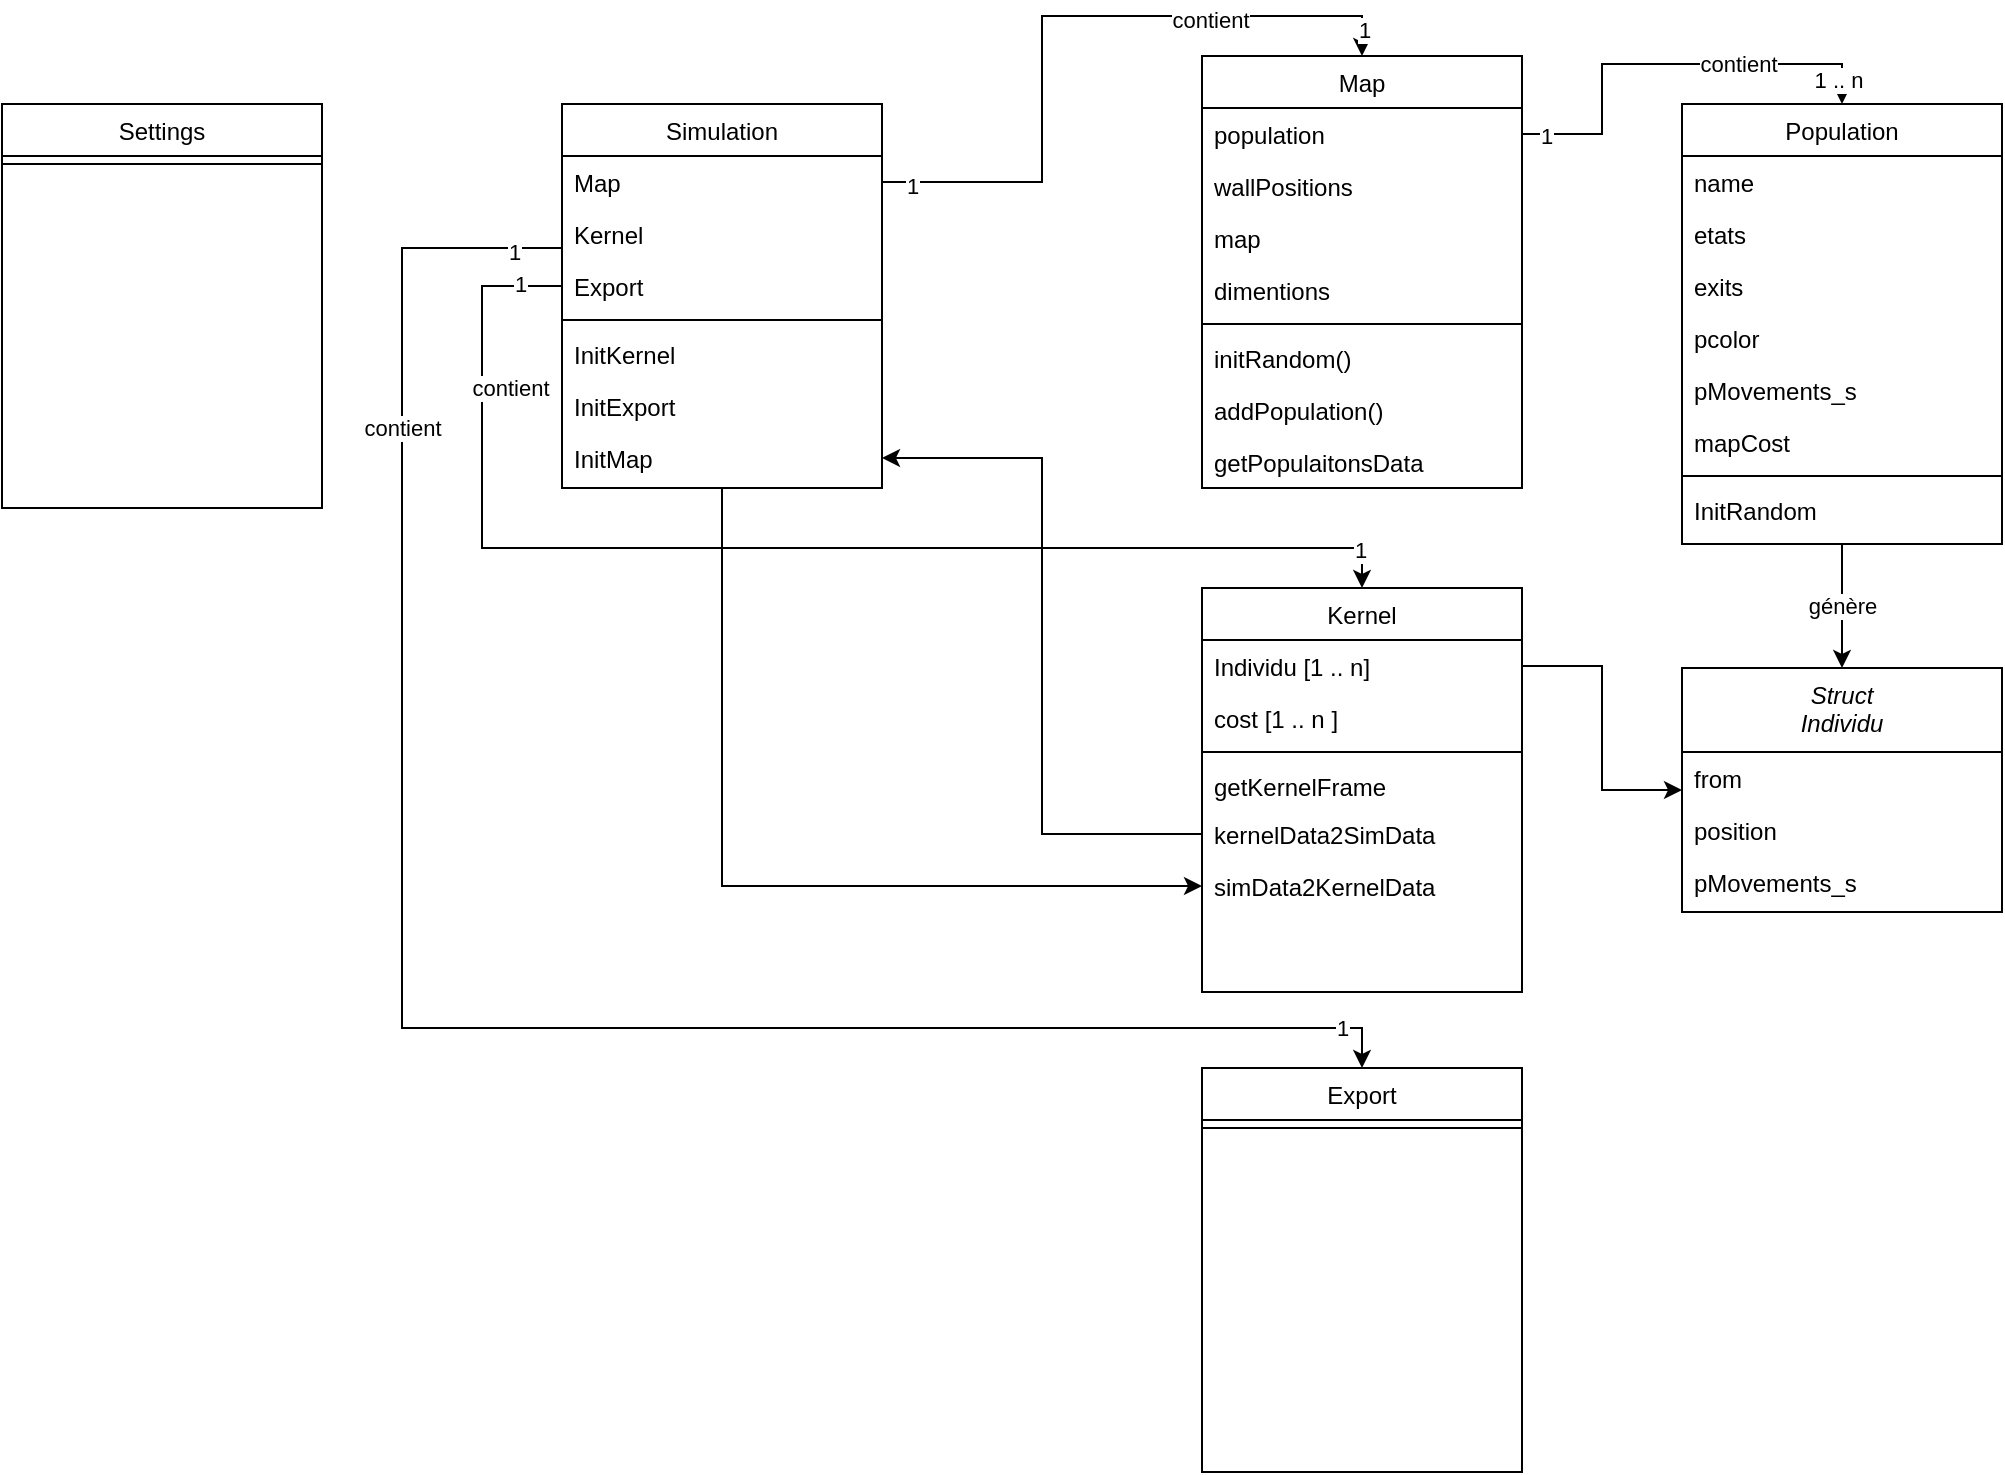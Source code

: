 <mxfile version="21.6.1" type="device">
  <diagram id="C5RBs43oDa-KdzZeNtuy" name="Page-1">
    <mxGraphModel dx="2021" dy="824" grid="1" gridSize="10" guides="1" tooltips="1" connect="1" arrows="1" fold="1" page="1" pageScale="1" pageWidth="827" pageHeight="1169" math="0" shadow="0">
      <root>
        <mxCell id="WIyWlLk6GJQsqaUBKTNV-0" />
        <mxCell id="WIyWlLk6GJQsqaUBKTNV-1" parent="WIyWlLk6GJQsqaUBKTNV-0" />
        <mxCell id="oUPcQ8sLtJiS37KYUQau-78" value="génère" style="edgeStyle=orthogonalEdgeStyle;rounded=0;orthogonalLoop=1;jettySize=auto;html=1;entryX=0.5;entryY=0;entryDx=0;entryDy=0;" parent="WIyWlLk6GJQsqaUBKTNV-1" source="zkfFHV4jXpPFQw0GAbJ--6" target="oUPcQ8sLtJiS37KYUQau-69" edge="1">
          <mxGeometry relative="1" as="geometry" />
        </mxCell>
        <mxCell id="zkfFHV4jXpPFQw0GAbJ--6" value="Population" style="swimlane;fontStyle=0;align=center;verticalAlign=top;childLayout=stackLayout;horizontal=1;startSize=26;horizontalStack=0;resizeParent=1;resizeLast=0;collapsible=1;marginBottom=0;rounded=0;shadow=0;strokeWidth=1;" parent="WIyWlLk6GJQsqaUBKTNV-1" vertex="1">
          <mxGeometry x="160" y="118" width="160" height="220" as="geometry">
            <mxRectangle x="130" y="380" width="160" height="26" as="alternateBounds" />
          </mxGeometry>
        </mxCell>
        <mxCell id="zkfFHV4jXpPFQw0GAbJ--7" value="name" style="text;align=left;verticalAlign=top;spacingLeft=4;spacingRight=4;overflow=hidden;rotatable=0;points=[[0,0.5],[1,0.5]];portConstraint=eastwest;" parent="zkfFHV4jXpPFQw0GAbJ--6" vertex="1">
          <mxGeometry y="26" width="160" height="26" as="geometry" />
        </mxCell>
        <mxCell id="zkfFHV4jXpPFQw0GAbJ--8" value="etats" style="text;align=left;verticalAlign=top;spacingLeft=4;spacingRight=4;overflow=hidden;rotatable=0;points=[[0,0.5],[1,0.5]];portConstraint=eastwest;rounded=0;shadow=0;html=0;" parent="zkfFHV4jXpPFQw0GAbJ--6" vertex="1">
          <mxGeometry y="52" width="160" height="26" as="geometry" />
        </mxCell>
        <mxCell id="oUPcQ8sLtJiS37KYUQau-1" value="exits" style="text;align=left;verticalAlign=top;spacingLeft=4;spacingRight=4;overflow=hidden;rotatable=0;points=[[0,0.5],[1,0.5]];portConstraint=eastwest;rounded=0;shadow=0;html=0;" parent="zkfFHV4jXpPFQw0GAbJ--6" vertex="1">
          <mxGeometry y="78" width="160" height="26" as="geometry" />
        </mxCell>
        <mxCell id="oUPcQ8sLtJiS37KYUQau-4" value="pcolor" style="text;align=left;verticalAlign=top;spacingLeft=4;spacingRight=4;overflow=hidden;rotatable=0;points=[[0,0.5],[1,0.5]];portConstraint=eastwest;rounded=0;shadow=0;html=0;" parent="zkfFHV4jXpPFQw0GAbJ--6" vertex="1">
          <mxGeometry y="104" width="160" height="26" as="geometry" />
        </mxCell>
        <mxCell id="oUPcQ8sLtJiS37KYUQau-3" value="pMovements_s" style="text;align=left;verticalAlign=top;spacingLeft=4;spacingRight=4;overflow=hidden;rotatable=0;points=[[0,0.5],[1,0.5]];portConstraint=eastwest;rounded=0;shadow=0;html=0;" parent="zkfFHV4jXpPFQw0GAbJ--6" vertex="1">
          <mxGeometry y="130" width="160" height="26" as="geometry" />
        </mxCell>
        <mxCell id="oUPcQ8sLtJiS37KYUQau-2" value="mapCost" style="text;align=left;verticalAlign=top;spacingLeft=4;spacingRight=4;overflow=hidden;rotatable=0;points=[[0,0.5],[1,0.5]];portConstraint=eastwest;rounded=0;shadow=0;html=0;" parent="zkfFHV4jXpPFQw0GAbJ--6" vertex="1">
          <mxGeometry y="156" width="160" height="26" as="geometry" />
        </mxCell>
        <mxCell id="zkfFHV4jXpPFQw0GAbJ--9" value="" style="line;html=1;strokeWidth=1;align=left;verticalAlign=middle;spacingTop=-1;spacingLeft=3;spacingRight=3;rotatable=0;labelPosition=right;points=[];portConstraint=eastwest;" parent="zkfFHV4jXpPFQw0GAbJ--6" vertex="1">
          <mxGeometry y="182" width="160" height="8" as="geometry" />
        </mxCell>
        <mxCell id="oUPcQ8sLtJiS37KYUQau-14" value="InitRandom" style="text;align=left;verticalAlign=top;spacingLeft=4;spacingRight=4;overflow=hidden;rotatable=0;points=[[0,0.5],[1,0.5]];portConstraint=eastwest;rounded=0;shadow=0;html=0;" parent="zkfFHV4jXpPFQw0GAbJ--6" vertex="1">
          <mxGeometry y="190" width="160" height="26" as="geometry" />
        </mxCell>
        <mxCell id="oUPcQ8sLtJiS37KYUQau-6" value="Map" style="swimlane;fontStyle=0;align=center;verticalAlign=top;childLayout=stackLayout;horizontal=1;startSize=26;horizontalStack=0;resizeParent=1;resizeLast=0;collapsible=1;marginBottom=0;rounded=0;shadow=0;strokeWidth=1;" parent="WIyWlLk6GJQsqaUBKTNV-1" vertex="1">
          <mxGeometry x="-80" y="94" width="160" height="216" as="geometry">
            <mxRectangle x="130" y="380" width="160" height="26" as="alternateBounds" />
          </mxGeometry>
        </mxCell>
        <mxCell id="oUPcQ8sLtJiS37KYUQau-7" value="population " style="text;align=left;verticalAlign=top;spacingLeft=4;spacingRight=4;overflow=hidden;rotatable=0;points=[[0,0.5],[1,0.5]];portConstraint=eastwest;" parent="oUPcQ8sLtJiS37KYUQau-6" vertex="1">
          <mxGeometry y="26" width="160" height="26" as="geometry" />
        </mxCell>
        <mxCell id="oUPcQ8sLtJiS37KYUQau-8" value="wallPositions" style="text;align=left;verticalAlign=top;spacingLeft=4;spacingRight=4;overflow=hidden;rotatable=0;points=[[0,0.5],[1,0.5]];portConstraint=eastwest;rounded=0;shadow=0;html=0;" parent="oUPcQ8sLtJiS37KYUQau-6" vertex="1">
          <mxGeometry y="52" width="160" height="26" as="geometry" />
        </mxCell>
        <mxCell id="oUPcQ8sLtJiS37KYUQau-9" value="map" style="text;align=left;verticalAlign=top;spacingLeft=4;spacingRight=4;overflow=hidden;rotatable=0;points=[[0,0.5],[1,0.5]];portConstraint=eastwest;rounded=0;shadow=0;html=0;" parent="oUPcQ8sLtJiS37KYUQau-6" vertex="1">
          <mxGeometry y="78" width="160" height="26" as="geometry" />
        </mxCell>
        <mxCell id="oUPcQ8sLtJiS37KYUQau-10" value="dimentions" style="text;align=left;verticalAlign=top;spacingLeft=4;spacingRight=4;overflow=hidden;rotatable=0;points=[[0,0.5],[1,0.5]];portConstraint=eastwest;rounded=0;shadow=0;html=0;" parent="oUPcQ8sLtJiS37KYUQau-6" vertex="1">
          <mxGeometry y="104" width="160" height="26" as="geometry" />
        </mxCell>
        <mxCell id="oUPcQ8sLtJiS37KYUQau-13" value="" style="line;html=1;strokeWidth=1;align=left;verticalAlign=middle;spacingTop=-1;spacingLeft=3;spacingRight=3;rotatable=0;labelPosition=right;points=[];portConstraint=eastwest;" parent="oUPcQ8sLtJiS37KYUQau-6" vertex="1">
          <mxGeometry y="130" width="160" height="8" as="geometry" />
        </mxCell>
        <mxCell id="oUPcQ8sLtJiS37KYUQau-15" value="initRandom()" style="text;align=left;verticalAlign=top;spacingLeft=4;spacingRight=4;overflow=hidden;rotatable=0;points=[[0,0.5],[1,0.5]];portConstraint=eastwest;rounded=0;shadow=0;html=0;" parent="oUPcQ8sLtJiS37KYUQau-6" vertex="1">
          <mxGeometry y="138" width="160" height="26" as="geometry" />
        </mxCell>
        <mxCell id="oUPcQ8sLtJiS37KYUQau-16" value="addPopulation()" style="text;align=left;verticalAlign=top;spacingLeft=4;spacingRight=4;overflow=hidden;rotatable=0;points=[[0,0.5],[1,0.5]];portConstraint=eastwest;rounded=0;shadow=0;html=0;" parent="oUPcQ8sLtJiS37KYUQau-6" vertex="1">
          <mxGeometry y="164" width="160" height="26" as="geometry" />
        </mxCell>
        <mxCell id="oUPcQ8sLtJiS37KYUQau-67" value="getPopulaitonsData" style="text;align=left;verticalAlign=top;spacingLeft=4;spacingRight=4;overflow=hidden;rotatable=0;points=[[0,0.5],[1,0.5]];portConstraint=eastwest;rounded=0;shadow=0;html=0;" parent="oUPcQ8sLtJiS37KYUQau-6" vertex="1">
          <mxGeometry y="190" width="160" height="26" as="geometry" />
        </mxCell>
        <mxCell id="oUPcQ8sLtJiS37KYUQau-17" style="edgeStyle=orthogonalEdgeStyle;rounded=0;orthogonalLoop=1;jettySize=auto;html=1;entryX=0.5;entryY=0;entryDx=0;entryDy=0;" parent="WIyWlLk6GJQsqaUBKTNV-1" source="oUPcQ8sLtJiS37KYUQau-7" target="zkfFHV4jXpPFQw0GAbJ--6" edge="1">
          <mxGeometry relative="1" as="geometry" />
        </mxCell>
        <mxCell id="oUPcQ8sLtJiS37KYUQau-18" value="contient" style="edgeLabel;html=1;align=center;verticalAlign=middle;resizable=0;points=[];" parent="oUPcQ8sLtJiS37KYUQau-17" vertex="1" connectable="0">
          <mxGeometry x="0.331" relative="1" as="geometry">
            <mxPoint as="offset" />
          </mxGeometry>
        </mxCell>
        <mxCell id="oUPcQ8sLtJiS37KYUQau-19" value="1" style="edgeLabel;html=1;align=center;verticalAlign=middle;resizable=0;points=[];" parent="oUPcQ8sLtJiS37KYUQau-17" vertex="1" connectable="0">
          <mxGeometry x="-0.888" y="-1" relative="1" as="geometry">
            <mxPoint as="offset" />
          </mxGeometry>
        </mxCell>
        <mxCell id="oUPcQ8sLtJiS37KYUQau-20" value="1 .. n" style="edgeLabel;html=1;align=center;verticalAlign=middle;resizable=0;points=[];" parent="oUPcQ8sLtJiS37KYUQau-17" vertex="1" connectable="0">
          <mxGeometry x="0.888" y="-2" relative="1" as="geometry">
            <mxPoint as="offset" />
          </mxGeometry>
        </mxCell>
        <mxCell id="oUPcQ8sLtJiS37KYUQau-102" style="edgeStyle=orthogonalEdgeStyle;rounded=0;orthogonalLoop=1;jettySize=auto;html=1;entryX=0;entryY=0.5;entryDx=0;entryDy=0;" parent="WIyWlLk6GJQsqaUBKTNV-1" source="oUPcQ8sLtJiS37KYUQau-23" target="oUPcQ8sLtJiS37KYUQau-89" edge="1">
          <mxGeometry relative="1" as="geometry" />
        </mxCell>
        <mxCell id="oUPcQ8sLtJiS37KYUQau-23" value="Simulation" style="swimlane;fontStyle=0;align=center;verticalAlign=top;childLayout=stackLayout;horizontal=1;startSize=26;horizontalStack=0;resizeParent=1;resizeLast=0;collapsible=1;marginBottom=0;rounded=0;shadow=0;strokeWidth=1;" parent="WIyWlLk6GJQsqaUBKTNV-1" vertex="1">
          <mxGeometry x="-400" y="118" width="160" height="192" as="geometry">
            <mxRectangle x="130" y="380" width="160" height="26" as="alternateBounds" />
          </mxGeometry>
        </mxCell>
        <mxCell id="oUPcQ8sLtJiS37KYUQau-24" value="Map" style="text;align=left;verticalAlign=top;spacingLeft=4;spacingRight=4;overflow=hidden;rotatable=0;points=[[0,0.5],[1,0.5]];portConstraint=eastwest;" parent="oUPcQ8sLtJiS37KYUQau-23" vertex="1">
          <mxGeometry y="26" width="160" height="26" as="geometry" />
        </mxCell>
        <mxCell id="oUPcQ8sLtJiS37KYUQau-26" value="Kernel" style="text;align=left;verticalAlign=top;spacingLeft=4;spacingRight=4;overflow=hidden;rotatable=0;points=[[0,0.5],[1,0.5]];portConstraint=eastwest;rounded=0;shadow=0;html=0;" parent="oUPcQ8sLtJiS37KYUQau-23" vertex="1">
          <mxGeometry y="52" width="160" height="26" as="geometry" />
        </mxCell>
        <mxCell id="oUPcQ8sLtJiS37KYUQau-25" value="Export" style="text;align=left;verticalAlign=top;spacingLeft=4;spacingRight=4;overflow=hidden;rotatable=0;points=[[0,0.5],[1,0.5]];portConstraint=eastwest;rounded=0;shadow=0;html=0;" parent="oUPcQ8sLtJiS37KYUQau-23" vertex="1">
          <mxGeometry y="78" width="160" height="26" as="geometry" />
        </mxCell>
        <mxCell id="oUPcQ8sLtJiS37KYUQau-28" value="" style="line;html=1;strokeWidth=1;align=left;verticalAlign=middle;spacingTop=-1;spacingLeft=3;spacingRight=3;rotatable=0;labelPosition=right;points=[];portConstraint=eastwest;" parent="oUPcQ8sLtJiS37KYUQau-23" vertex="1">
          <mxGeometry y="104" width="160" height="8" as="geometry" />
        </mxCell>
        <mxCell id="oUPcQ8sLtJiS37KYUQau-58" value="InitKernel" style="text;align=left;verticalAlign=top;spacingLeft=4;spacingRight=4;overflow=hidden;rotatable=0;points=[[0,0.5],[1,0.5]];portConstraint=eastwest;rounded=0;shadow=0;html=0;" parent="oUPcQ8sLtJiS37KYUQau-23" vertex="1">
          <mxGeometry y="112" width="160" height="26" as="geometry" />
        </mxCell>
        <mxCell id="oUPcQ8sLtJiS37KYUQau-59" value="InitExport" style="text;align=left;verticalAlign=top;spacingLeft=4;spacingRight=4;overflow=hidden;rotatable=0;points=[[0,0.5],[1,0.5]];portConstraint=eastwest;rounded=0;shadow=0;html=0;" parent="oUPcQ8sLtJiS37KYUQau-23" vertex="1">
          <mxGeometry y="138" width="160" height="26" as="geometry" />
        </mxCell>
        <mxCell id="oUPcQ8sLtJiS37KYUQau-60" value="InitMap" style="text;align=left;verticalAlign=top;spacingLeft=4;spacingRight=4;overflow=hidden;rotatable=0;points=[[0,0.5],[1,0.5]];portConstraint=eastwest;rounded=0;shadow=0;html=0;" parent="oUPcQ8sLtJiS37KYUQau-23" vertex="1">
          <mxGeometry y="164" width="160" height="26" as="geometry" />
        </mxCell>
        <mxCell id="oUPcQ8sLtJiS37KYUQau-31" value="Kernel" style="swimlane;fontStyle=0;align=center;verticalAlign=top;childLayout=stackLayout;horizontal=1;startSize=26;horizontalStack=0;resizeParent=1;resizeLast=0;collapsible=1;marginBottom=0;rounded=0;shadow=0;strokeWidth=1;" parent="WIyWlLk6GJQsqaUBKTNV-1" vertex="1">
          <mxGeometry x="-80" y="360" width="160" height="202" as="geometry">
            <mxRectangle x="130" y="380" width="160" height="26" as="alternateBounds" />
          </mxGeometry>
        </mxCell>
        <mxCell id="oUPcQ8sLtJiS37KYUQau-95" value="Individu [1 .. n]" style="text;align=left;verticalAlign=top;spacingLeft=4;spacingRight=4;overflow=hidden;rotatable=0;points=[[0,0.5],[1,0.5]];portConstraint=eastwest;rounded=0;shadow=0;html=0;" parent="oUPcQ8sLtJiS37KYUQau-31" vertex="1">
          <mxGeometry y="26" width="160" height="26" as="geometry" />
        </mxCell>
        <mxCell id="oUPcQ8sLtJiS37KYUQau-96" value="cost [1 .. n ]" style="text;align=left;verticalAlign=top;spacingLeft=4;spacingRight=4;overflow=hidden;rotatable=0;points=[[0,0.5],[1,0.5]];portConstraint=eastwest;rounded=0;shadow=0;html=0;" parent="oUPcQ8sLtJiS37KYUQau-31" vertex="1">
          <mxGeometry y="52" width="160" height="26" as="geometry" />
        </mxCell>
        <mxCell id="oUPcQ8sLtJiS37KYUQau-36" value="" style="line;html=1;strokeWidth=1;align=left;verticalAlign=middle;spacingTop=-1;spacingLeft=3;spacingRight=3;rotatable=0;labelPosition=right;points=[];portConstraint=eastwest;" parent="oUPcQ8sLtJiS37KYUQau-31" vertex="1">
          <mxGeometry y="78" width="160" height="8" as="geometry" />
        </mxCell>
        <mxCell id="oUPcQ8sLtJiS37KYUQau-64" value="getKernelFrame" style="text;align=left;verticalAlign=top;spacingLeft=4;spacingRight=4;overflow=hidden;rotatable=0;points=[[0,0.5],[1,0.5]];portConstraint=eastwest;rounded=0;shadow=0;html=0;" parent="oUPcQ8sLtJiS37KYUQau-31" vertex="1">
          <mxGeometry y="86" width="160" height="24" as="geometry" />
        </mxCell>
        <mxCell id="oUPcQ8sLtJiS37KYUQau-81" value="kernelData2SimData" style="text;align=left;verticalAlign=top;spacingLeft=4;spacingRight=4;overflow=hidden;rotatable=0;points=[[0,0.5],[1,0.5]];portConstraint=eastwest;rounded=0;shadow=0;html=0;" parent="oUPcQ8sLtJiS37KYUQau-31" vertex="1">
          <mxGeometry y="110" width="160" height="26" as="geometry" />
        </mxCell>
        <mxCell id="oUPcQ8sLtJiS37KYUQau-89" value="simData2KernelData" style="text;align=left;verticalAlign=top;spacingLeft=4;spacingRight=4;overflow=hidden;rotatable=0;points=[[0,0.5],[1,0.5]];portConstraint=eastwest;rounded=0;shadow=0;html=0;" parent="oUPcQ8sLtJiS37KYUQau-31" vertex="1">
          <mxGeometry y="136" width="160" height="26" as="geometry" />
        </mxCell>
        <mxCell id="oUPcQ8sLtJiS37KYUQau-39" value="Export" style="swimlane;fontStyle=0;align=center;verticalAlign=top;childLayout=stackLayout;horizontal=1;startSize=26;horizontalStack=0;resizeParent=1;resizeLast=0;collapsible=1;marginBottom=0;rounded=0;shadow=0;strokeWidth=1;" parent="WIyWlLk6GJQsqaUBKTNV-1" vertex="1">
          <mxGeometry x="-80" y="600" width="160" height="202" as="geometry">
            <mxRectangle x="130" y="380" width="160" height="26" as="alternateBounds" />
          </mxGeometry>
        </mxCell>
        <mxCell id="oUPcQ8sLtJiS37KYUQau-44" value="" style="line;html=1;strokeWidth=1;align=left;verticalAlign=middle;spacingTop=-1;spacingLeft=3;spacingRight=3;rotatable=0;labelPosition=right;points=[];portConstraint=eastwest;" parent="oUPcQ8sLtJiS37KYUQau-39" vertex="1">
          <mxGeometry y="26" width="160" height="8" as="geometry" />
        </mxCell>
        <mxCell id="oUPcQ8sLtJiS37KYUQau-47" style="edgeStyle=orthogonalEdgeStyle;rounded=0;orthogonalLoop=1;jettySize=auto;html=1;entryX=0.5;entryY=0;entryDx=0;entryDy=0;" parent="WIyWlLk6GJQsqaUBKTNV-1" source="oUPcQ8sLtJiS37KYUQau-24" target="oUPcQ8sLtJiS37KYUQau-6" edge="1">
          <mxGeometry relative="1" as="geometry" />
        </mxCell>
        <mxCell id="oUPcQ8sLtJiS37KYUQau-50" value="1" style="edgeLabel;html=1;align=center;verticalAlign=middle;resizable=0;points=[];" parent="oUPcQ8sLtJiS37KYUQau-47" vertex="1" connectable="0">
          <mxGeometry x="-0.912" y="-2" relative="1" as="geometry">
            <mxPoint as="offset" />
          </mxGeometry>
        </mxCell>
        <mxCell id="oUPcQ8sLtJiS37KYUQau-53" value="contient" style="edgeLabel;html=1;align=center;verticalAlign=middle;resizable=0;points=[];" parent="oUPcQ8sLtJiS37KYUQau-47" vertex="1" connectable="0">
          <mxGeometry x="0.436" y="-2" relative="1" as="geometry">
            <mxPoint as="offset" />
          </mxGeometry>
        </mxCell>
        <mxCell id="oUPcQ8sLtJiS37KYUQau-56" value="1" style="edgeLabel;html=1;align=center;verticalAlign=middle;resizable=0;points=[];" parent="oUPcQ8sLtJiS37KYUQau-47" vertex="1" connectable="0">
          <mxGeometry x="0.925" y="1" relative="1" as="geometry">
            <mxPoint as="offset" />
          </mxGeometry>
        </mxCell>
        <mxCell id="oUPcQ8sLtJiS37KYUQau-48" style="edgeStyle=orthogonalEdgeStyle;rounded=0;orthogonalLoop=1;jettySize=auto;html=1;entryX=0.5;entryY=0;entryDx=0;entryDy=0;" parent="WIyWlLk6GJQsqaUBKTNV-1" source="oUPcQ8sLtJiS37KYUQau-25" target="oUPcQ8sLtJiS37KYUQau-31" edge="1">
          <mxGeometry relative="1" as="geometry">
            <Array as="points">
              <mxPoint x="-440" y="209" />
              <mxPoint x="-440" y="340" />
              <mxPoint y="340" />
            </Array>
          </mxGeometry>
        </mxCell>
        <mxCell id="oUPcQ8sLtJiS37KYUQau-51" value="1" style="edgeLabel;html=1;align=center;verticalAlign=middle;resizable=0;points=[];" parent="oUPcQ8sLtJiS37KYUQau-48" vertex="1" connectable="0">
          <mxGeometry x="-0.933" y="-1" relative="1" as="geometry">
            <mxPoint as="offset" />
          </mxGeometry>
        </mxCell>
        <mxCell id="oUPcQ8sLtJiS37KYUQau-54" value="contient" style="edgeLabel;html=1;align=center;verticalAlign=middle;resizable=0;points=[];" parent="oUPcQ8sLtJiS37KYUQau-48" vertex="1" connectable="0">
          <mxGeometry x="-0.084" y="2" relative="1" as="geometry">
            <mxPoint x="-104" y="-78" as="offset" />
          </mxGeometry>
        </mxCell>
        <mxCell id="oUPcQ8sLtJiS37KYUQau-57" value="1" style="edgeLabel;html=1;align=center;verticalAlign=middle;resizable=0;points=[];" parent="oUPcQ8sLtJiS37KYUQau-48" vertex="1" connectable="0">
          <mxGeometry x="0.938" y="-1" relative="1" as="geometry">
            <mxPoint as="offset" />
          </mxGeometry>
        </mxCell>
        <mxCell id="oUPcQ8sLtJiS37KYUQau-49" value="1" style="edgeStyle=orthogonalEdgeStyle;rounded=0;orthogonalLoop=1;jettySize=auto;html=1;entryX=0.5;entryY=0;entryDx=0;entryDy=0;" parent="WIyWlLk6GJQsqaUBKTNV-1" source="oUPcQ8sLtJiS37KYUQau-26" target="oUPcQ8sLtJiS37KYUQau-39" edge="1">
          <mxGeometry x="0.937" relative="1" as="geometry">
            <Array as="points">
              <mxPoint x="-480" y="190" />
              <mxPoint x="-480" y="580" />
              <mxPoint y="580" />
            </Array>
            <mxPoint as="offset" />
          </mxGeometry>
        </mxCell>
        <mxCell id="oUPcQ8sLtJiS37KYUQau-52" value="1" style="edgeLabel;html=1;align=center;verticalAlign=middle;resizable=0;points=[];" parent="oUPcQ8sLtJiS37KYUQau-49" vertex="1" connectable="0">
          <mxGeometry x="-0.949" y="2" relative="1" as="geometry">
            <mxPoint as="offset" />
          </mxGeometry>
        </mxCell>
        <mxCell id="oUPcQ8sLtJiS37KYUQau-55" value="contient" style="edgeLabel;html=1;align=center;verticalAlign=middle;resizable=0;points=[];" parent="oUPcQ8sLtJiS37KYUQau-49" vertex="1" connectable="0">
          <mxGeometry x="-0.093" relative="1" as="geometry">
            <mxPoint y="-270" as="offset" />
          </mxGeometry>
        </mxCell>
        <mxCell id="oUPcQ8sLtJiS37KYUQau-61" value="Settings&#xa;" style="swimlane;fontStyle=0;align=center;verticalAlign=top;childLayout=stackLayout;horizontal=1;startSize=26;horizontalStack=0;resizeParent=1;resizeLast=0;collapsible=1;marginBottom=0;rounded=0;shadow=0;strokeWidth=1;" parent="WIyWlLk6GJQsqaUBKTNV-1" vertex="1">
          <mxGeometry x="-680" y="118" width="160" height="202" as="geometry">
            <mxRectangle x="130" y="380" width="160" height="26" as="alternateBounds" />
          </mxGeometry>
        </mxCell>
        <mxCell id="oUPcQ8sLtJiS37KYUQau-62" value="" style="line;html=1;strokeWidth=1;align=left;verticalAlign=middle;spacingTop=-1;spacingLeft=3;spacingRight=3;rotatable=0;labelPosition=right;points=[];portConstraint=eastwest;" parent="oUPcQ8sLtJiS37KYUQau-61" vertex="1">
          <mxGeometry y="26" width="160" height="8" as="geometry" />
        </mxCell>
        <mxCell id="oUPcQ8sLtJiS37KYUQau-69" value="Struct&#xa;Individu" style="swimlane;fontStyle=2;align=center;verticalAlign=top;childLayout=stackLayout;horizontal=1;startSize=42;horizontalStack=0;resizeParent=1;resizeLast=0;collapsible=1;marginBottom=0;rounded=0;shadow=0;strokeWidth=1;" parent="WIyWlLk6GJQsqaUBKTNV-1" vertex="1">
          <mxGeometry x="160" y="400" width="160" height="122" as="geometry">
            <mxRectangle x="130" y="380" width="160" height="26" as="alternateBounds" />
          </mxGeometry>
        </mxCell>
        <mxCell id="oUPcQ8sLtJiS37KYUQau-70" value="from" style="text;align=left;verticalAlign=top;spacingLeft=4;spacingRight=4;overflow=hidden;rotatable=0;points=[[0,0.5],[1,0.5]];portConstraint=eastwest;" parent="oUPcQ8sLtJiS37KYUQau-69" vertex="1">
          <mxGeometry y="42" width="160" height="26" as="geometry" />
        </mxCell>
        <mxCell id="oUPcQ8sLtJiS37KYUQau-71" value="position" style="text;align=left;verticalAlign=top;spacingLeft=4;spacingRight=4;overflow=hidden;rotatable=0;points=[[0,0.5],[1,0.5]];portConstraint=eastwest;rounded=0;shadow=0;html=0;" parent="oUPcQ8sLtJiS37KYUQau-69" vertex="1">
          <mxGeometry y="68" width="160" height="26" as="geometry" />
        </mxCell>
        <mxCell id="oUPcQ8sLtJiS37KYUQau-74" value="pMovements_s" style="text;align=left;verticalAlign=top;spacingLeft=4;spacingRight=4;overflow=hidden;rotatable=0;points=[[0,0.5],[1,0.5]];portConstraint=eastwest;rounded=0;shadow=0;html=0;" parent="oUPcQ8sLtJiS37KYUQau-69" vertex="1">
          <mxGeometry y="94" width="160" height="26" as="geometry" />
        </mxCell>
        <mxCell id="oUPcQ8sLtJiS37KYUQau-100" style="edgeStyle=orthogonalEdgeStyle;rounded=0;orthogonalLoop=1;jettySize=auto;html=1;exitX=0;exitY=0.5;exitDx=0;exitDy=0;entryX=1;entryY=0.5;entryDx=0;entryDy=0;" parent="WIyWlLk6GJQsqaUBKTNV-1" source="oUPcQ8sLtJiS37KYUQau-81" target="oUPcQ8sLtJiS37KYUQau-60" edge="1">
          <mxGeometry relative="1" as="geometry" />
        </mxCell>
        <mxCell id="oUPcQ8sLtJiS37KYUQau-103" style="edgeStyle=orthogonalEdgeStyle;rounded=0;orthogonalLoop=1;jettySize=auto;html=1;" parent="WIyWlLk6GJQsqaUBKTNV-1" source="oUPcQ8sLtJiS37KYUQau-95" target="oUPcQ8sLtJiS37KYUQau-69" edge="1">
          <mxGeometry relative="1" as="geometry" />
        </mxCell>
      </root>
    </mxGraphModel>
  </diagram>
</mxfile>
